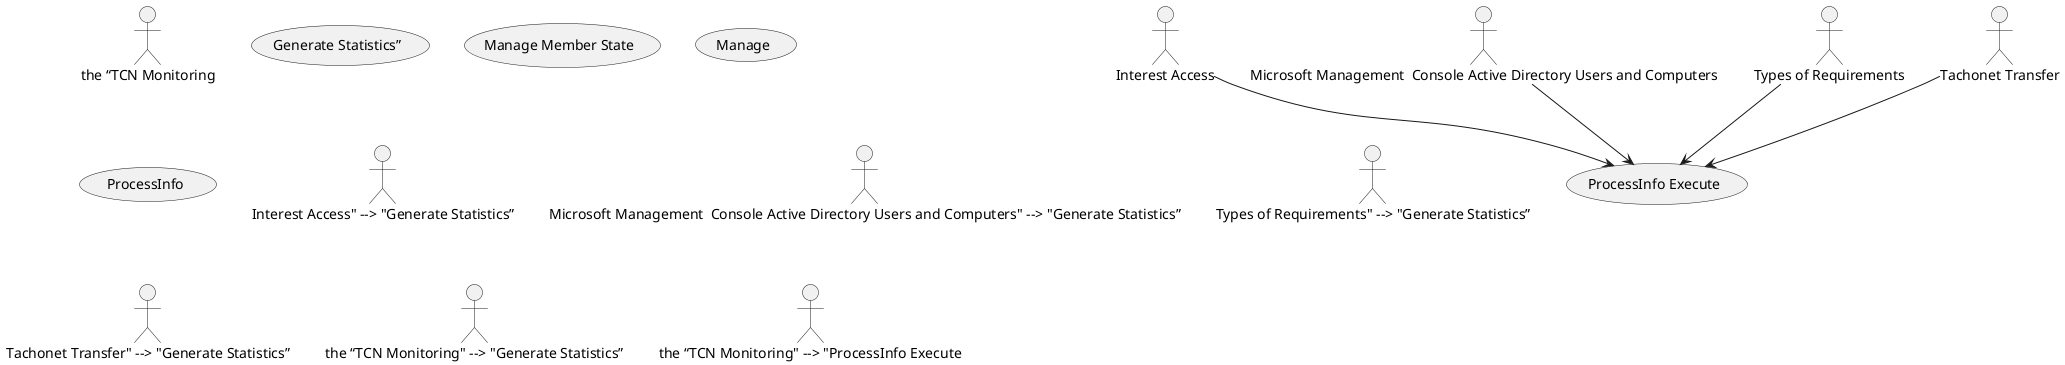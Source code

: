 @startuml
actor "Interest Access"
actor "Microsoft Management  Console Active Directory Users and Computers"
actor "Types of Requirements"
actor "Tachonet Transfer"
actor "the “TCN Monitoring"
usecase "Generate Statistics”"
usecase "ProcessInfo Execute"
usecase "Manage Member State"
usecase "Manage"
usecase "ProcessInfo"
"Interest Access" --> "Generate Statistics”"
"Interest Access" --> "ProcessInfo Execute"
"Microsoft Management  Console Active Directory Users and Computers" --> "Generate Statistics”"
"Microsoft Management  Console Active Directory Users and Computers" --> "ProcessInfo Execute"
"Types of Requirements" --> "Generate Statistics”"
"Types of Requirements" --> "ProcessInfo Execute"
"Tachonet Transfer" --> "Generate Statistics”"
"Tachonet Transfer" --> "ProcessInfo Execute"
"the “TCN Monitoring" --> "Generate Statistics”"
"the “TCN Monitoring" --> "ProcessInfo Execute"
@enduml
